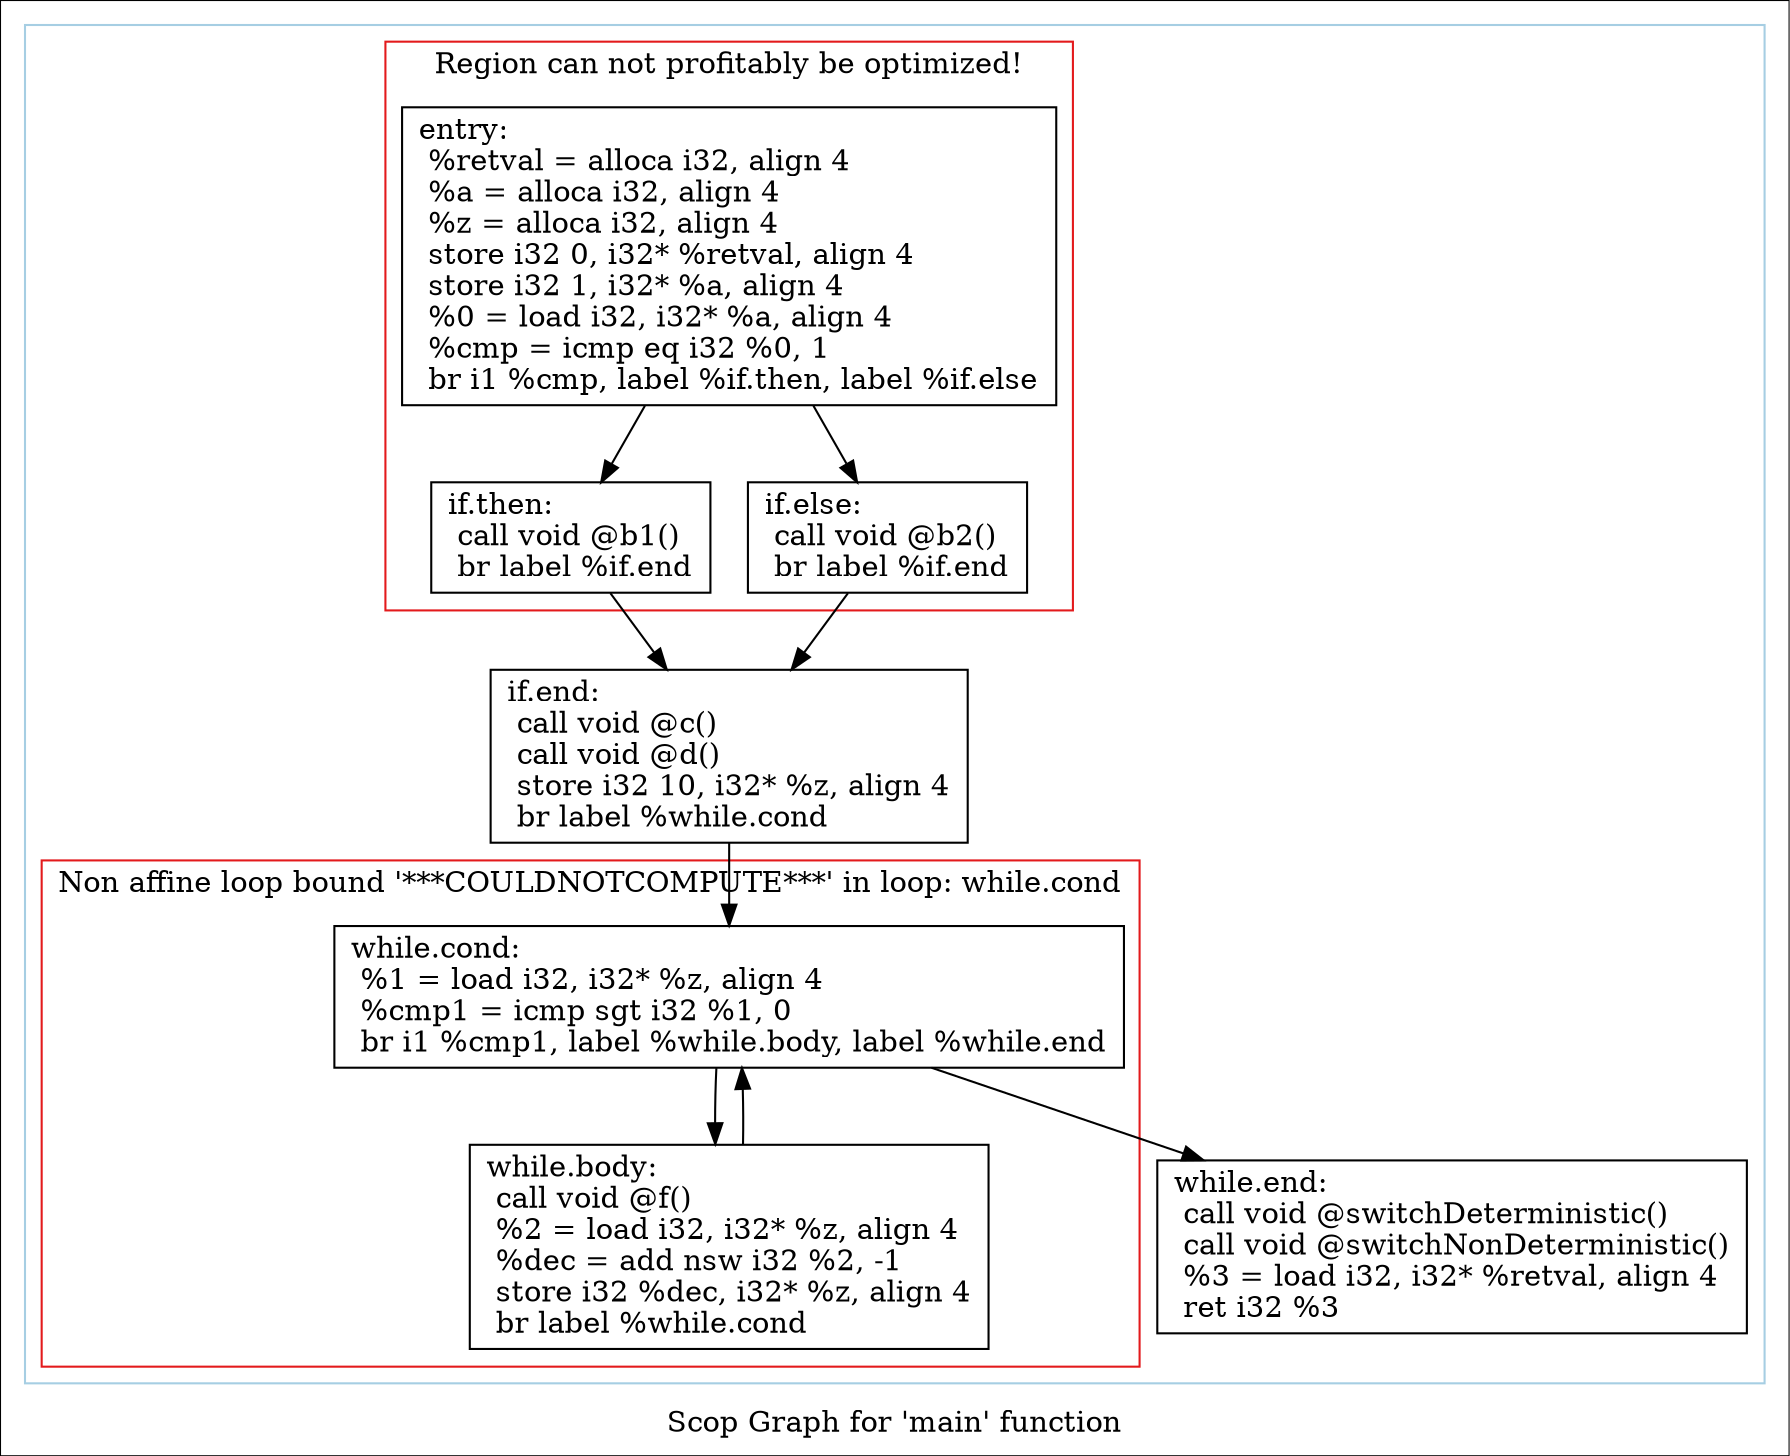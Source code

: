 digraph "Scop Graph for 'main' function" {
	label="Scop Graph for 'main' function";

	Node0x1bd0470 [shape=record,label="{entry:\l  %retval = alloca i32, align 4\l  %a = alloca i32, align 4\l  %z = alloca i32, align 4\l  store i32 0, i32* %retval, align 4\l  store i32 1, i32* %a, align 4\l  %0 = load i32, i32* %a, align 4\l  %cmp = icmp eq i32 %0, 1\l  br i1 %cmp, label %if.then, label %if.else\l}"];
	Node0x1bd0470 -> Node0x1bd1dd0;
	Node0x1bd0470 -> Node0x1bd2230;
	Node0x1bd1dd0 [shape=record,label="{if.then:                                          \l  call void @b1()\l  br label %if.end\l}"];
	Node0x1bd1dd0 -> Node0x1bccbd0;
	Node0x1bccbd0 [shape=record,label="{if.end:                                           \l  call void @c()\l  call void @d()\l  store i32 10, i32* %z, align 4\l  br label %while.cond\l}"];
	Node0x1bccbd0 -> Node0x1bcffe0;
	Node0x1bcffe0 [shape=record,label="{while.cond:                                       \l  %1 = load i32, i32* %z, align 4\l  %cmp1 = icmp sgt i32 %1, 0\l  br i1 %cmp1, label %while.body, label %while.end\l}"];
	Node0x1bcffe0 -> Node0x1bd2040;
	Node0x1bcffe0 -> Node0x1bd8680;
	Node0x1bd2040 [shape=record,label="{while.body:                                       \l  call void @f()\l  %2 = load i32, i32* %z, align 4\l  %dec = add nsw i32 %2, -1\l  store i32 %dec, i32* %z, align 4\l  br label %while.cond\l}"];
	Node0x1bd2040 -> Node0x1bcffe0[constraint=false];
	Node0x1bd8680 [shape=record,label="{while.end:                                        \l  call void @switchDeterministic()\l  call void @switchNonDeterministic()\l  %3 = load i32, i32* %retval, align 4\l  ret i32 %3\l}"];
	Node0x1bd2230 [shape=record,label="{if.else:                                          \l  call void @b2()\l  br label %if.end\l}"];
	Node0x1bd2230 -> Node0x1bccbd0;
	colorscheme = "paired12"
        subgraph cluster_0x1b9f8b0 {
          label = "";
          style = solid;
          color = 1
          subgraph cluster_0x1bfb1a0 {
            label = "Region can not profitably be optimized!";
            style = solid;
            color = 6
            Node0x1bd0470;
            Node0x1bd1dd0;
            Node0x1bd2230;
          }
          subgraph cluster_0x1bd5150 {
            label = "Non affine loop bound '***COULDNOTCOMPUTE***' in loop: while.cond";
            style = solid;
            color = 6
            Node0x1bcffe0;
            Node0x1bd2040;
          }
          Node0x1bccbd0;
          Node0x1bd8680;
        }
}
